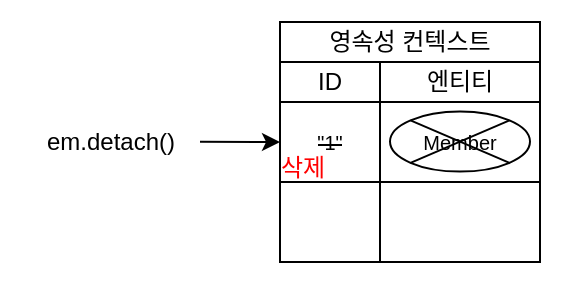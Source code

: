 <mxfile>
    <diagram id="GZn-C-g2Wkq3tfYCuaNg" name="Page-1">
        <mxGraphModel dx="1061" dy="704" grid="1" gridSize="10" guides="1" tooltips="1" connect="1" arrows="1" fold="1" page="1" pageScale="1" pageWidth="850" pageHeight="1100" math="0" shadow="0">
            <root>
                <mxCell id="0"/>
                <mxCell id="1" parent="0"/>
                <mxCell id="37" value="" style="rounded=0;whiteSpace=wrap;html=1;strokeColor=none;" parent="1" vertex="1">
                    <mxGeometry x="120" y="50" width="270" height="140" as="geometry"/>
                </mxCell>
                <mxCell id="32" value="" style="rounded=0;whiteSpace=wrap;html=1;fontSize=12;fillColor=none;strokeColor=none;" parent="1" vertex="1">
                    <mxGeometry x="110" y="49.81" width="290" height="140" as="geometry"/>
                </mxCell>
                <mxCell id="7" value="&lt;span style=&quot;font-size: 12px;&quot;&gt;영속성 컨텍스트&lt;/span&gt;" style="rounded=0;whiteSpace=wrap;html=1;fontSize=10;" parent="1" vertex="1">
                    <mxGeometry x="250" y="60" width="130" height="20" as="geometry"/>
                </mxCell>
                <mxCell id="9" value="" style="shape=table;html=1;whiteSpace=wrap;startSize=0;container=1;collapsible=0;childLayout=tableLayout;fontSize=12;" parent="1" vertex="1">
                    <mxGeometry x="250" y="80" width="130" height="100" as="geometry"/>
                </mxCell>
                <mxCell id="10" value="" style="shape=tableRow;horizontal=0;startSize=0;swimlaneHead=0;swimlaneBody=0;top=0;left=0;bottom=0;right=0;collapsible=0;dropTarget=0;fillColor=none;points=[[0,0.5],[1,0.5]];portConstraint=eastwest;fontSize=10;" parent="9" vertex="1">
                    <mxGeometry width="130" height="20" as="geometry"/>
                </mxCell>
                <mxCell id="11" value="&lt;font style=&quot;font-size: 12px;&quot;&gt;ID&lt;/font&gt;" style="shape=partialRectangle;html=1;whiteSpace=wrap;connectable=0;fillColor=none;top=0;left=0;bottom=0;right=0;overflow=hidden;fontSize=10;" parent="10" vertex="1">
                    <mxGeometry width="50" height="20" as="geometry">
                        <mxRectangle width="50" height="20" as="alternateBounds"/>
                    </mxGeometry>
                </mxCell>
                <mxCell id="12" value="&lt;font style=&quot;font-size: 12px;&quot;&gt;엔티티&lt;/font&gt;" style="shape=partialRectangle;html=1;whiteSpace=wrap;connectable=0;fillColor=none;top=0;left=0;bottom=0;right=0;overflow=hidden;fontSize=10;" parent="10" vertex="1">
                    <mxGeometry x="50" width="80" height="20" as="geometry">
                        <mxRectangle width="80" height="20" as="alternateBounds"/>
                    </mxGeometry>
                </mxCell>
                <mxCell id="14" value="" style="shape=tableRow;horizontal=0;startSize=0;swimlaneHead=0;swimlaneBody=0;top=0;left=0;bottom=0;right=0;collapsible=0;dropTarget=0;fillColor=none;points=[[0,0.5],[1,0.5]];portConstraint=eastwest;fontSize=10;" parent="9" vertex="1">
                    <mxGeometry y="20" width="130" height="40" as="geometry"/>
                </mxCell>
                <mxCell id="16" value="&lt;strike&gt;&quot;1&quot;&lt;/strike&gt;" style="shape=partialRectangle;html=1;whiteSpace=wrap;connectable=0;fillColor=none;top=0;left=0;bottom=0;right=0;overflow=hidden;fontSize=10;" parent="14" vertex="1">
                    <mxGeometry width="50" height="40" as="geometry">
                        <mxRectangle width="50" height="40" as="alternateBounds"/>
                    </mxGeometry>
                </mxCell>
                <mxCell id="40" value="&lt;font color=&quot;#ff0000&quot;&gt;삭제&lt;/font&gt;" style="text;html=1;align=center;verticalAlign=middle;resizable=0;points=[];autosize=1;strokeColor=none;fillColor=none;strokeWidth=1;spacing=0;" parent="16" vertex="1">
                    <mxGeometry x="-9" y="23" width="40" height="20" as="geometry"/>
                </mxCell>
                <mxCell id="15" value="" style="shape=partialRectangle;html=1;whiteSpace=wrap;connectable=0;fillColor=none;top=0;left=0;bottom=0;right=0;overflow=hidden;fontSize=10;" parent="14" vertex="1">
                    <mxGeometry x="50" width="80" height="40" as="geometry">
                        <mxRectangle width="80" height="40" as="alternateBounds"/>
                    </mxGeometry>
                </mxCell>
                <mxCell id="18" value="" style="shape=tableRow;horizontal=0;startSize=0;swimlaneHead=0;swimlaneBody=0;top=0;left=0;bottom=0;right=0;collapsible=0;dropTarget=0;fillColor=none;points=[[0,0.5],[1,0.5]];portConstraint=eastwest;fontSize=10;" parent="9" vertex="1">
                    <mxGeometry y="60" width="130" height="40" as="geometry"/>
                </mxCell>
                <mxCell id="19" value="" style="shape=partialRectangle;html=1;whiteSpace=wrap;connectable=0;fillColor=none;top=0;left=0;bottom=0;right=0;overflow=hidden;fontSize=10;" parent="18" vertex="1">
                    <mxGeometry width="50" height="40" as="geometry">
                        <mxRectangle width="50" height="40" as="alternateBounds"/>
                    </mxGeometry>
                </mxCell>
                <mxCell id="20" value="" style="shape=partialRectangle;html=1;whiteSpace=wrap;connectable=0;fillColor=none;top=0;left=0;bottom=0;right=0;overflow=hidden;fontSize=10;" parent="18" vertex="1">
                    <mxGeometry x="50" width="80" height="40" as="geometry">
                        <mxRectangle width="80" height="40" as="alternateBounds"/>
                    </mxGeometry>
                </mxCell>
                <mxCell id="33" value="&lt;font style=&quot;font-size: 10px;&quot;&gt;Member&lt;/font&gt;" style="ellipse;whiteSpace=wrap;html=1;strokeColor=default;strokeWidth=1;" parent="1" vertex="1">
                    <mxGeometry x="305" y="104.81" width="70" height="30" as="geometry"/>
                </mxCell>
                <mxCell id="36" value="" style="edgeStyle=none;html=1;" parent="1" source="35" edge="1">
                    <mxGeometry relative="1" as="geometry">
                        <mxPoint x="250" y="120" as="targetPoint"/>
                    </mxGeometry>
                </mxCell>
                <mxCell id="35" value="em.detach()" style="text;html=1;align=center;verticalAlign=middle;resizable=0;points=[];autosize=1;strokeColor=none;fillColor=none;" parent="1" vertex="1">
                    <mxGeometry x="120" y="104.81" width="90" height="30" as="geometry"/>
                </mxCell>
                <mxCell id="38" style="edgeStyle=none;html=1;exitX=0;exitY=0;exitDx=0;exitDy=0;entryX=1;entryY=1;entryDx=0;entryDy=0;endArrow=none;endFill=0;" parent="1" source="33" target="33" edge="1">
                    <mxGeometry relative="1" as="geometry"/>
                </mxCell>
                <mxCell id="39" style="edgeStyle=none;html=1;exitX=1;exitY=0;exitDx=0;exitDy=0;entryX=0;entryY=1;entryDx=0;entryDy=0;endArrow=none;endFill=0;" parent="1" source="33" target="33" edge="1">
                    <mxGeometry relative="1" as="geometry"/>
                </mxCell>
            </root>
        </mxGraphModel>
    </diagram>
</mxfile>